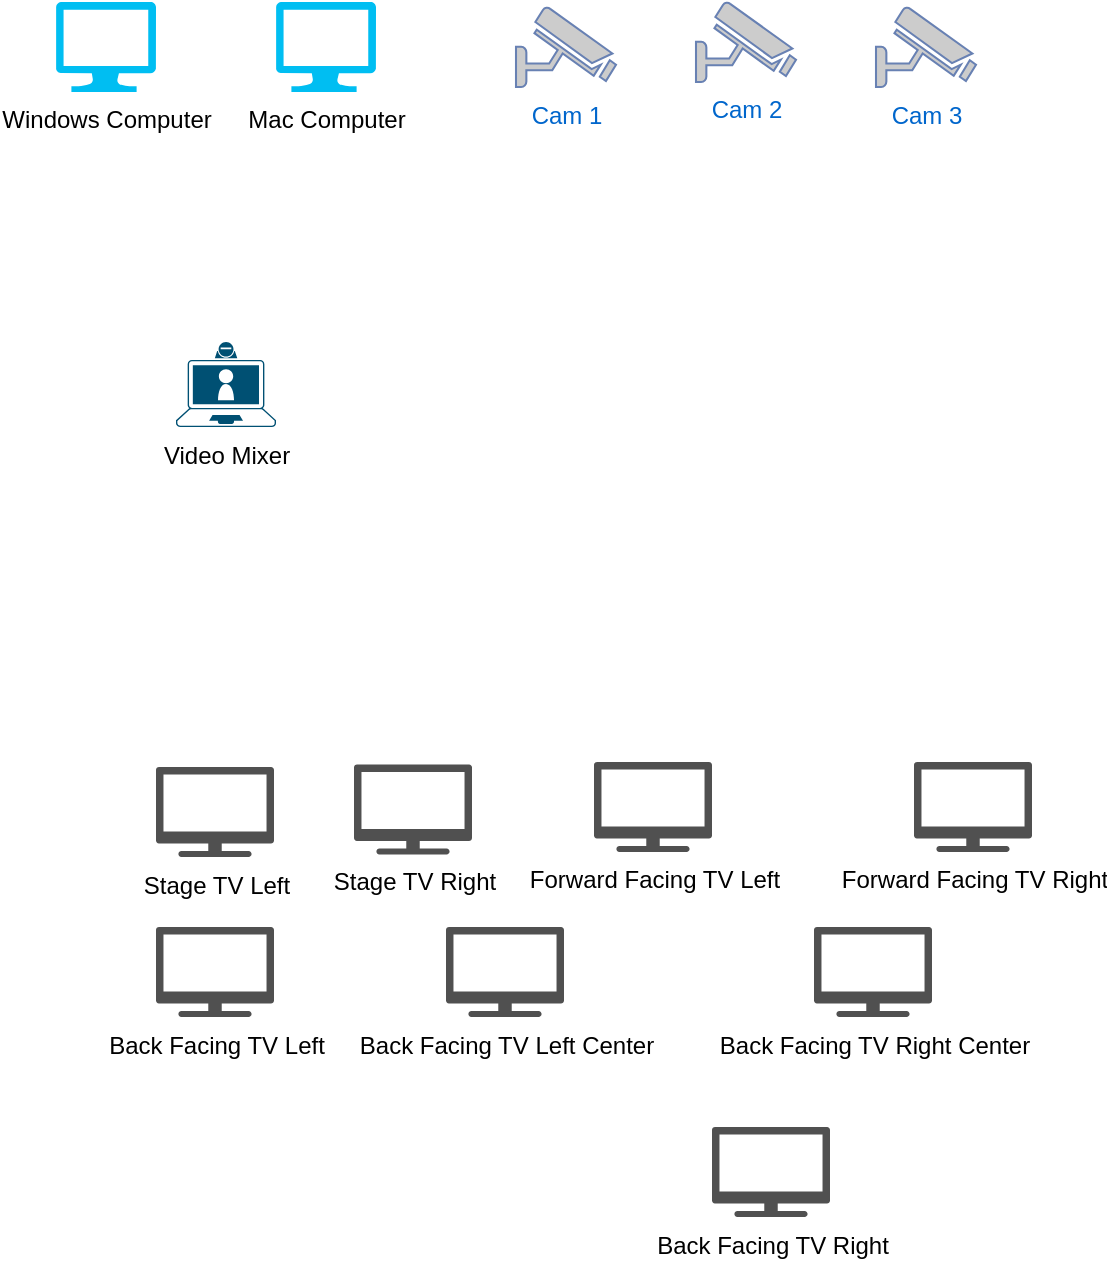 <mxfile version="20.2.1" type="github">
  <diagram id="faIrLtFxFYgLZPx48rNc" name="Page-1">
    <mxGraphModel dx="1306" dy="708" grid="1" gridSize="10" guides="1" tooltips="1" connect="1" arrows="1" fold="1" page="1" pageScale="1" pageWidth="850" pageHeight="1100" math="0" shadow="0">
      <root>
        <mxCell id="0" />
        <mxCell id="1" parent="0" />
        <mxCell id="9TAmfzt4obrFSpWo4Kf9-1" value="Windows Computer" style="verticalLabelPosition=bottom;html=1;verticalAlign=top;align=center;strokeColor=none;fillColor=#00BEF2;shape=mxgraph.azure.computer;pointerEvents=1;" vertex="1" parent="1">
          <mxGeometry x="30" y="30" width="50" height="45" as="geometry" />
        </mxCell>
        <mxCell id="9TAmfzt4obrFSpWo4Kf9-2" value="Mac Computer" style="verticalLabelPosition=bottom;html=1;verticalAlign=top;align=center;strokeColor=none;fillColor=#00BEF2;shape=mxgraph.azure.computer;pointerEvents=1;" vertex="1" parent="1">
          <mxGeometry x="140" y="30" width="50" height="45" as="geometry" />
        </mxCell>
        <mxCell id="9TAmfzt4obrFSpWo4Kf9-3" value="Video Mixer" style="points=[[0.13,0.225,0],[0.5,0,0],[0.87,0.225,0],[0.885,0.5,0],[0.985,0.99,0],[0.5,1,0],[0.015,0.99,0],[0.115,0.5,0]];verticalLabelPosition=bottom;sketch=0;html=1;verticalAlign=top;aspect=fixed;align=center;pointerEvents=1;shape=mxgraph.cisco19.laptop_video_client;fillColor=#005073;strokeColor=none;" vertex="1" parent="1">
          <mxGeometry x="90" y="200" width="50" height="42.5" as="geometry" />
        </mxCell>
        <mxCell id="9TAmfzt4obrFSpWo4Kf9-4" value="Cam 1" style="fontColor=#0066CC;verticalAlign=top;verticalLabelPosition=bottom;labelPosition=center;align=center;html=1;outlineConnect=0;fillColor=#CCCCCC;strokeColor=#6881B3;gradientColor=none;gradientDirection=north;strokeWidth=2;shape=mxgraph.networks.security_camera;" vertex="1" parent="1">
          <mxGeometry x="260" y="32.5" width="50" height="40" as="geometry" />
        </mxCell>
        <mxCell id="9TAmfzt4obrFSpWo4Kf9-5" value="Cam 2" style="fontColor=#0066CC;verticalAlign=top;verticalLabelPosition=bottom;labelPosition=center;align=center;html=1;outlineConnect=0;fillColor=#CCCCCC;strokeColor=#6881B3;gradientColor=none;gradientDirection=north;strokeWidth=2;shape=mxgraph.networks.security_camera;" vertex="1" parent="1">
          <mxGeometry x="350" y="30" width="50" height="40" as="geometry" />
        </mxCell>
        <mxCell id="9TAmfzt4obrFSpWo4Kf9-6" value="Cam 3&lt;br&gt;" style="fontColor=#0066CC;verticalAlign=top;verticalLabelPosition=bottom;labelPosition=center;align=center;html=1;outlineConnect=0;fillColor=#CCCCCC;strokeColor=#6881B3;gradientColor=none;gradientDirection=north;strokeWidth=2;shape=mxgraph.networks.security_camera;" vertex="1" parent="1">
          <mxGeometry x="440" y="32.5" width="50" height="40" as="geometry" />
        </mxCell>
        <mxCell id="9TAmfzt4obrFSpWo4Kf9-7" value="Stage TV Left&lt;span style=&quot;color: rgba(0, 0, 0, 0); font-family: monospace; font-size: 0px; text-align: start;&quot;&gt;%3CmxGraphModel%3E%3Croot%3E%3CmxCell%20id%3D%220%22%2F%3E%3CmxCell%20id%3D%221%22%20parent%3D%220%22%2F%3E%3CmxCell%20id%3D%222%22%20value%3D%22Cam%201%22%20style%3D%22fontColor%3D%230066CC%3BverticalAlign%3Dtop%3BverticalLabelPosition%3Dbottom%3BlabelPosition%3Dcenter%3Balign%3Dcenter%3Bhtml%3D1%3BoutlineConnect%3D0%3BfillColor%3D%23CCCCCC%3BstrokeColor%3D%236881B3%3BgradientColor%3Dnone%3BgradientDirection%3Dnorth%3BstrokeWidth%3D2%3Bshape%3Dmxgraph.networks.security_camera%3B%22%20vertex%3D%221%22%20parent%3D%221%22%3E%3CmxGeometry%20x%3D%22260%22%20y%3D%2232.5%22%20width%3D%2250%22%20height%3D%2240%22%20as%3D%22geometry%22%2F%3E%3C%2FmxCell%3E%3C%2Froot%3E%3C%2FmxGraphModel%3E&lt;/span&gt;" style="sketch=0;pointerEvents=1;shadow=0;dashed=0;html=1;strokeColor=none;fillColor=#505050;labelPosition=center;verticalLabelPosition=bottom;verticalAlign=top;outlineConnect=0;align=center;shape=mxgraph.office.devices.tv;" vertex="1" parent="1">
          <mxGeometry x="80" y="412.5" width="59" height="45" as="geometry" />
        </mxCell>
        <mxCell id="9TAmfzt4obrFSpWo4Kf9-8" value="Stage TV Right" style="sketch=0;pointerEvents=1;shadow=0;dashed=0;html=1;strokeColor=none;fillColor=#505050;labelPosition=center;verticalLabelPosition=bottom;verticalAlign=top;outlineConnect=0;align=center;shape=mxgraph.office.devices.tv;" vertex="1" parent="1">
          <mxGeometry x="179" y="411.25" width="59" height="45" as="geometry" />
        </mxCell>
        <mxCell id="9TAmfzt4obrFSpWo4Kf9-9" value="Forward Facing TV Left" style="sketch=0;pointerEvents=1;shadow=0;dashed=0;html=1;strokeColor=none;fillColor=#505050;labelPosition=center;verticalLabelPosition=bottom;verticalAlign=top;outlineConnect=0;align=center;shape=mxgraph.office.devices.tv;" vertex="1" parent="1">
          <mxGeometry x="299" y="410" width="59" height="45" as="geometry" />
        </mxCell>
        <mxCell id="9TAmfzt4obrFSpWo4Kf9-10" value="Forward Facing TV Right" style="sketch=0;pointerEvents=1;shadow=0;dashed=0;html=1;strokeColor=none;fillColor=#505050;labelPosition=center;verticalLabelPosition=bottom;verticalAlign=top;outlineConnect=0;align=center;shape=mxgraph.office.devices.tv;" vertex="1" parent="1">
          <mxGeometry x="459" y="410" width="59" height="45" as="geometry" />
        </mxCell>
        <mxCell id="9TAmfzt4obrFSpWo4Kf9-11" value="Back Facing TV Left" style="sketch=0;pointerEvents=1;shadow=0;dashed=0;html=1;strokeColor=none;fillColor=#505050;labelPosition=center;verticalLabelPosition=bottom;verticalAlign=top;outlineConnect=0;align=center;shape=mxgraph.office.devices.tv;" vertex="1" parent="1">
          <mxGeometry x="80" y="492.5" width="59" height="45" as="geometry" />
        </mxCell>
        <mxCell id="9TAmfzt4obrFSpWo4Kf9-12" value="Back Facing TV Left Center" style="sketch=0;pointerEvents=1;shadow=0;dashed=0;html=1;strokeColor=none;fillColor=#505050;labelPosition=center;verticalLabelPosition=bottom;verticalAlign=top;outlineConnect=0;align=center;shape=mxgraph.office.devices.tv;" vertex="1" parent="1">
          <mxGeometry x="225" y="492.5" width="59" height="45" as="geometry" />
        </mxCell>
        <mxCell id="9TAmfzt4obrFSpWo4Kf9-13" value="Back Facing TV Right Center" style="sketch=0;pointerEvents=1;shadow=0;dashed=0;html=1;strokeColor=none;fillColor=#505050;labelPosition=center;verticalLabelPosition=bottom;verticalAlign=top;outlineConnect=0;align=center;shape=mxgraph.office.devices.tv;" vertex="1" parent="1">
          <mxGeometry x="409" y="492.5" width="59" height="45" as="geometry" />
        </mxCell>
        <mxCell id="9TAmfzt4obrFSpWo4Kf9-14" value="Back Facing TV Right" style="sketch=0;pointerEvents=1;shadow=0;dashed=0;html=1;strokeColor=none;fillColor=#505050;labelPosition=center;verticalLabelPosition=bottom;verticalAlign=top;outlineConnect=0;align=center;shape=mxgraph.office.devices.tv;" vertex="1" parent="1">
          <mxGeometry x="358" y="592.5" width="59" height="45" as="geometry" />
        </mxCell>
      </root>
    </mxGraphModel>
  </diagram>
</mxfile>
